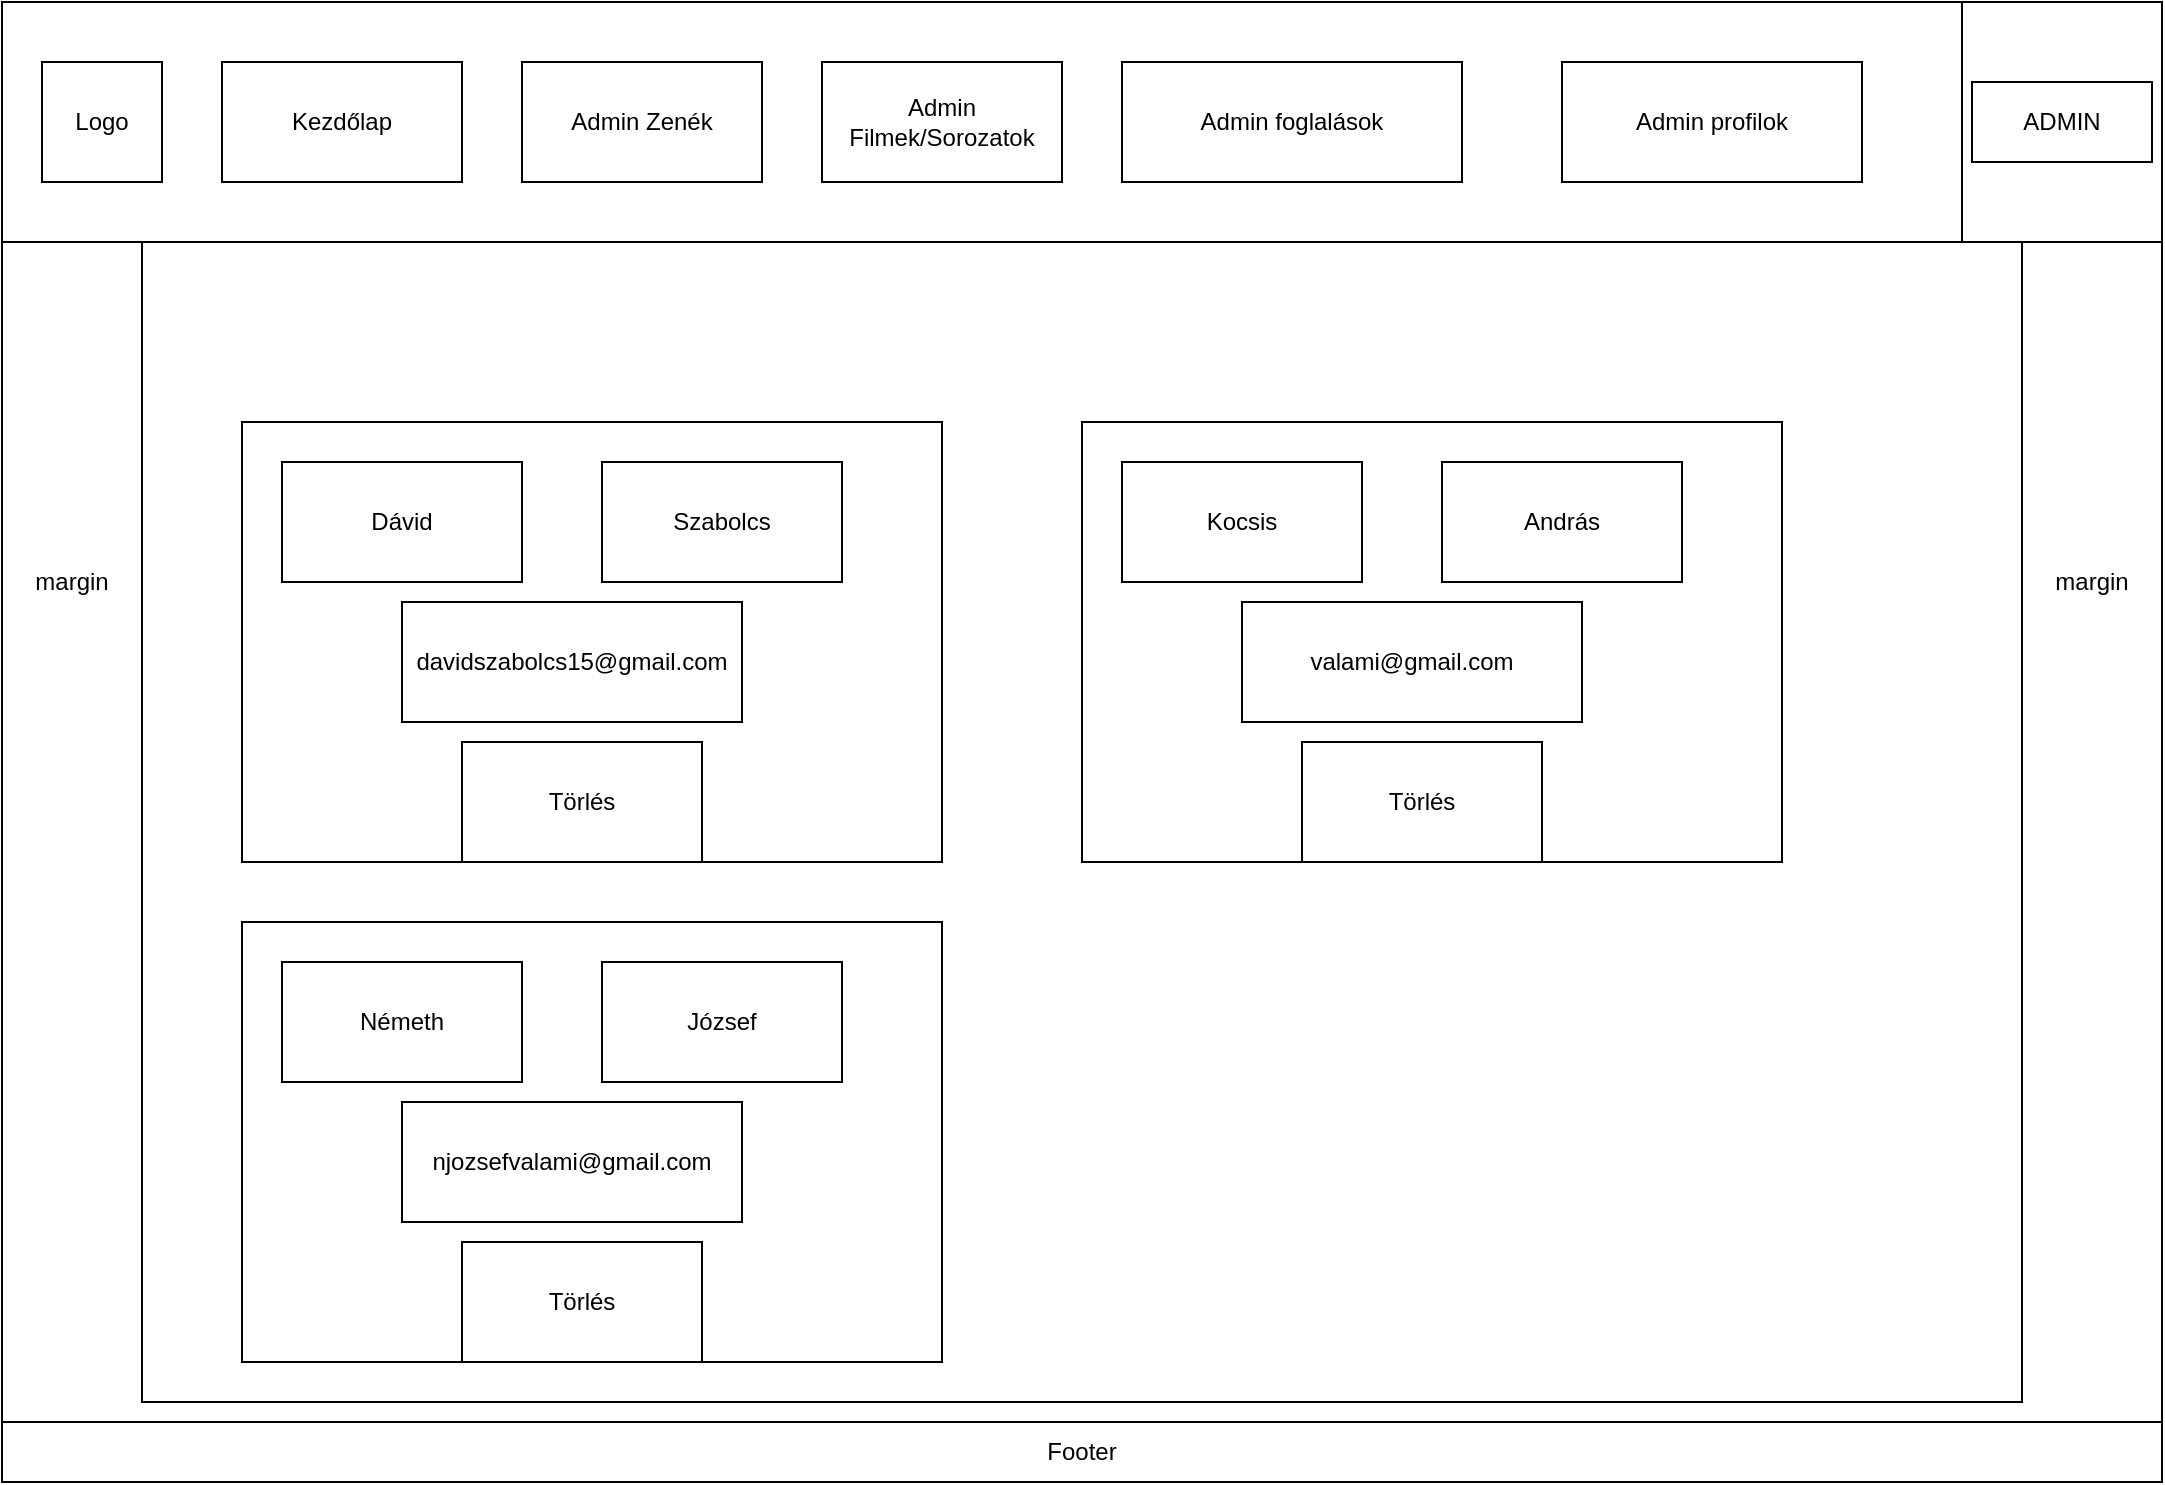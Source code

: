 <mxfile version="26.2.14">
  <diagram name="1 oldal" id="ohfmbEw8cCkdrReCNdVJ">
    <mxGraphModel dx="6407" dy="3672" grid="1" gridSize="10" guides="1" tooltips="1" connect="1" arrows="1" fold="1" page="1" pageScale="1" pageWidth="827" pageHeight="1169" math="0" shadow="0">
      <root>
        <mxCell id="0" />
        <mxCell id="1" parent="0" />
        <mxCell id="ecLFSbvW6iDAmhPW75aN-837" value="" style="rounded=0;whiteSpace=wrap;html=1;" vertex="1" parent="1">
          <mxGeometry x="-1470" y="-270" width="1080" height="740" as="geometry" />
        </mxCell>
        <mxCell id="ecLFSbvW6iDAmhPW75aN-838" value="" style="rounded=0;whiteSpace=wrap;html=1;" vertex="1" parent="1">
          <mxGeometry x="-1470" y="-270" width="1080" height="120" as="geometry" />
        </mxCell>
        <mxCell id="ecLFSbvW6iDAmhPW75aN-841" value="" style="rounded=0;whiteSpace=wrap;html=1;" vertex="1" parent="1">
          <mxGeometry x="-490" y="-270" width="100" height="120" as="geometry" />
        </mxCell>
        <mxCell id="ecLFSbvW6iDAmhPW75aN-842" value="" style="rounded=0;whiteSpace=wrap;html=1;" vertex="1" parent="1">
          <mxGeometry x="-1360" y="-240" width="120" height="60" as="geometry" />
        </mxCell>
        <mxCell id="ecLFSbvW6iDAmhPW75aN-843" value="" style="rounded=0;whiteSpace=wrap;html=1;" vertex="1" parent="1">
          <mxGeometry x="-1210" y="-240" width="120" height="60" as="geometry" />
        </mxCell>
        <mxCell id="ecLFSbvW6iDAmhPW75aN-844" value="" style="rounded=0;whiteSpace=wrap;html=1;" vertex="1" parent="1">
          <mxGeometry x="-1060" y="-240" width="120" height="60" as="geometry" />
        </mxCell>
        <mxCell id="ecLFSbvW6iDAmhPW75aN-845" value="" style="rounded=0;whiteSpace=wrap;html=1;" vertex="1" parent="1">
          <mxGeometry x="-1400" y="-150" width="940" height="580" as="geometry" />
        </mxCell>
        <mxCell id="ecLFSbvW6iDAmhPW75aN-846" value="Kezdőlap" style="text;html=1;align=center;verticalAlign=middle;whiteSpace=wrap;rounded=0;" vertex="1" parent="1">
          <mxGeometry x="-1360" y="-240" width="120" height="60" as="geometry" />
        </mxCell>
        <mxCell id="ecLFSbvW6iDAmhPW75aN-847" value="" style="rounded=0;whiteSpace=wrap;html=1;" vertex="1" parent="1">
          <mxGeometry x="-1450" y="-240" width="60" height="60" as="geometry" />
        </mxCell>
        <mxCell id="ecLFSbvW6iDAmhPW75aN-848" value="&lt;div&gt;Logo&lt;/div&gt;" style="text;html=1;align=center;verticalAlign=middle;whiteSpace=wrap;rounded=0;" vertex="1" parent="1">
          <mxGeometry x="-1450" y="-240" width="60" height="60" as="geometry" />
        </mxCell>
        <mxCell id="ecLFSbvW6iDAmhPW75aN-849" value="Admin Zenék" style="text;html=1;align=center;verticalAlign=middle;whiteSpace=wrap;rounded=0;" vertex="1" parent="1">
          <mxGeometry x="-1210" y="-240" width="120" height="60" as="geometry" />
        </mxCell>
        <mxCell id="ecLFSbvW6iDAmhPW75aN-850" value="Admin Filmek/Sorozatok" style="text;html=1;align=center;verticalAlign=middle;whiteSpace=wrap;rounded=0;" vertex="1" parent="1">
          <mxGeometry x="-1060" y="-240" width="120" height="60" as="geometry" />
        </mxCell>
        <mxCell id="ecLFSbvW6iDAmhPW75aN-852" value="margin" style="text;html=1;align=center;verticalAlign=middle;whiteSpace=wrap;rounded=0;" vertex="1" parent="1">
          <mxGeometry x="-1470" y="-150" width="70" height="340" as="geometry" />
        </mxCell>
        <mxCell id="ecLFSbvW6iDAmhPW75aN-853" value="margin" style="text;html=1;align=center;verticalAlign=middle;whiteSpace=wrap;rounded=0;" vertex="1" parent="1">
          <mxGeometry x="-460" y="-150" width="70" height="340" as="geometry" />
        </mxCell>
        <mxCell id="ecLFSbvW6iDAmhPW75aN-854" value="ADMIN" style="rounded=0;whiteSpace=wrap;html=1;" vertex="1" parent="1">
          <mxGeometry x="-485" y="-230" width="90" height="40" as="geometry" />
        </mxCell>
        <mxCell id="ecLFSbvW6iDAmhPW75aN-855" value="Admin profilok" style="rounded=0;whiteSpace=wrap;html=1;" vertex="1" parent="1">
          <mxGeometry x="-690" y="-240" width="150" height="60" as="geometry" />
        </mxCell>
        <mxCell id="ecLFSbvW6iDAmhPW75aN-858" value="Admin foglalások" style="rounded=0;whiteSpace=wrap;html=1;" vertex="1" parent="1">
          <mxGeometry x="-910" y="-240" width="170" height="60" as="geometry" />
        </mxCell>
        <mxCell id="ecLFSbvW6iDAmhPW75aN-980" value="Footer" style="rounded=0;whiteSpace=wrap;html=1;" vertex="1" parent="1">
          <mxGeometry x="-1470" y="440" width="1080" height="30" as="geometry" />
        </mxCell>
        <mxCell id="ecLFSbvW6iDAmhPW75aN-1006" value="" style="group" vertex="1" connectable="0" parent="1">
          <mxGeometry x="-1350" y="-60" width="350" height="220" as="geometry" />
        </mxCell>
        <mxCell id="ecLFSbvW6iDAmhPW75aN-1001" value="" style="rounded=0;whiteSpace=wrap;html=1;" vertex="1" parent="ecLFSbvW6iDAmhPW75aN-1006">
          <mxGeometry width="350" height="220" as="geometry" />
        </mxCell>
        <mxCell id="ecLFSbvW6iDAmhPW75aN-1002" value="Dávid" style="rounded=0;whiteSpace=wrap;html=1;" vertex="1" parent="ecLFSbvW6iDAmhPW75aN-1006">
          <mxGeometry x="20" y="20" width="120" height="60" as="geometry" />
        </mxCell>
        <mxCell id="ecLFSbvW6iDAmhPW75aN-1003" value="Szabolcs" style="rounded=0;whiteSpace=wrap;html=1;" vertex="1" parent="ecLFSbvW6iDAmhPW75aN-1006">
          <mxGeometry x="180" y="20" width="120" height="60" as="geometry" />
        </mxCell>
        <mxCell id="ecLFSbvW6iDAmhPW75aN-1004" value="davidszabolcs15@gmail.com" style="rounded=0;whiteSpace=wrap;html=1;" vertex="1" parent="ecLFSbvW6iDAmhPW75aN-1006">
          <mxGeometry x="80" y="90" width="170" height="60" as="geometry" />
        </mxCell>
        <mxCell id="ecLFSbvW6iDAmhPW75aN-1005" value="Törlés" style="rounded=0;whiteSpace=wrap;html=1;" vertex="1" parent="ecLFSbvW6iDAmhPW75aN-1006">
          <mxGeometry x="110" y="160" width="120" height="60" as="geometry" />
        </mxCell>
        <mxCell id="ecLFSbvW6iDAmhPW75aN-1007" value="" style="group" vertex="1" connectable="0" parent="1">
          <mxGeometry x="-930" y="-60" width="350" height="220" as="geometry" />
        </mxCell>
        <mxCell id="ecLFSbvW6iDAmhPW75aN-1008" value="" style="rounded=0;whiteSpace=wrap;html=1;" vertex="1" parent="ecLFSbvW6iDAmhPW75aN-1007">
          <mxGeometry width="350" height="220" as="geometry" />
        </mxCell>
        <mxCell id="ecLFSbvW6iDAmhPW75aN-1009" value="Kocsis" style="rounded=0;whiteSpace=wrap;html=1;" vertex="1" parent="ecLFSbvW6iDAmhPW75aN-1007">
          <mxGeometry x="20" y="20" width="120" height="60" as="geometry" />
        </mxCell>
        <mxCell id="ecLFSbvW6iDAmhPW75aN-1010" value="András" style="rounded=0;whiteSpace=wrap;html=1;" vertex="1" parent="ecLFSbvW6iDAmhPW75aN-1007">
          <mxGeometry x="180" y="20" width="120" height="60" as="geometry" />
        </mxCell>
        <mxCell id="ecLFSbvW6iDAmhPW75aN-1011" value="valami@gmail.com" style="rounded=0;whiteSpace=wrap;html=1;" vertex="1" parent="ecLFSbvW6iDAmhPW75aN-1007">
          <mxGeometry x="80" y="90" width="170" height="60" as="geometry" />
        </mxCell>
        <mxCell id="ecLFSbvW6iDAmhPW75aN-1012" value="Törlés" style="rounded=0;whiteSpace=wrap;html=1;" vertex="1" parent="ecLFSbvW6iDAmhPW75aN-1007">
          <mxGeometry x="110" y="160" width="120" height="60" as="geometry" />
        </mxCell>
        <mxCell id="ecLFSbvW6iDAmhPW75aN-1013" value="" style="group" vertex="1" connectable="0" parent="1">
          <mxGeometry x="-1350" y="190" width="350" height="220" as="geometry" />
        </mxCell>
        <mxCell id="ecLFSbvW6iDAmhPW75aN-1014" value="" style="rounded=0;whiteSpace=wrap;html=1;" vertex="1" parent="ecLFSbvW6iDAmhPW75aN-1013">
          <mxGeometry width="350" height="220" as="geometry" />
        </mxCell>
        <mxCell id="ecLFSbvW6iDAmhPW75aN-1015" value="Németh" style="rounded=0;whiteSpace=wrap;html=1;" vertex="1" parent="ecLFSbvW6iDAmhPW75aN-1013">
          <mxGeometry x="20" y="20" width="120" height="60" as="geometry" />
        </mxCell>
        <mxCell id="ecLFSbvW6iDAmhPW75aN-1016" value="József" style="rounded=0;whiteSpace=wrap;html=1;" vertex="1" parent="ecLFSbvW6iDAmhPW75aN-1013">
          <mxGeometry x="180" y="20" width="120" height="60" as="geometry" />
        </mxCell>
        <mxCell id="ecLFSbvW6iDAmhPW75aN-1017" value="njozsefvalami@gmail.com" style="rounded=0;whiteSpace=wrap;html=1;" vertex="1" parent="ecLFSbvW6iDAmhPW75aN-1013">
          <mxGeometry x="80" y="90" width="170" height="60" as="geometry" />
        </mxCell>
        <mxCell id="ecLFSbvW6iDAmhPW75aN-1018" value="Törlés" style="rounded=0;whiteSpace=wrap;html=1;" vertex="1" parent="ecLFSbvW6iDAmhPW75aN-1013">
          <mxGeometry x="110" y="160" width="120" height="60" as="geometry" />
        </mxCell>
      </root>
    </mxGraphModel>
  </diagram>
</mxfile>
